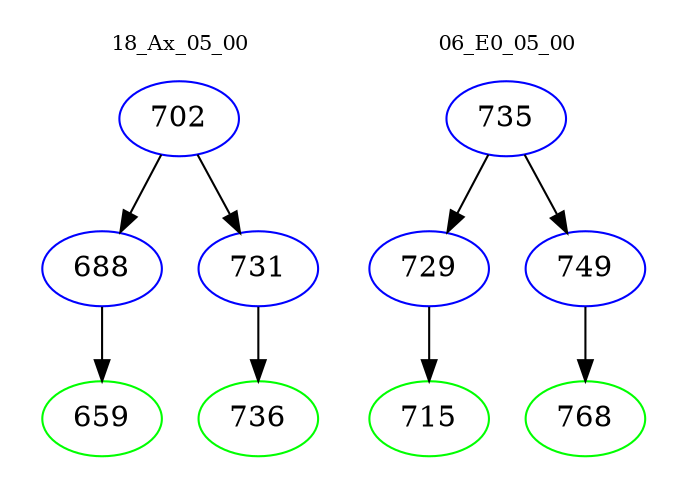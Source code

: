 digraph{
subgraph cluster_0 {
color = white
label = "18_Ax_05_00";
fontsize=10;
T0_702 [label="702", color="blue"]
T0_702 -> T0_688 [color="black"]
T0_688 [label="688", color="blue"]
T0_688 -> T0_659 [color="black"]
T0_659 [label="659", color="green"]
T0_702 -> T0_731 [color="black"]
T0_731 [label="731", color="blue"]
T0_731 -> T0_736 [color="black"]
T0_736 [label="736", color="green"]
}
subgraph cluster_1 {
color = white
label = "06_E0_05_00";
fontsize=10;
T1_735 [label="735", color="blue"]
T1_735 -> T1_729 [color="black"]
T1_729 [label="729", color="blue"]
T1_729 -> T1_715 [color="black"]
T1_715 [label="715", color="green"]
T1_735 -> T1_749 [color="black"]
T1_749 [label="749", color="blue"]
T1_749 -> T1_768 [color="black"]
T1_768 [label="768", color="green"]
}
}

